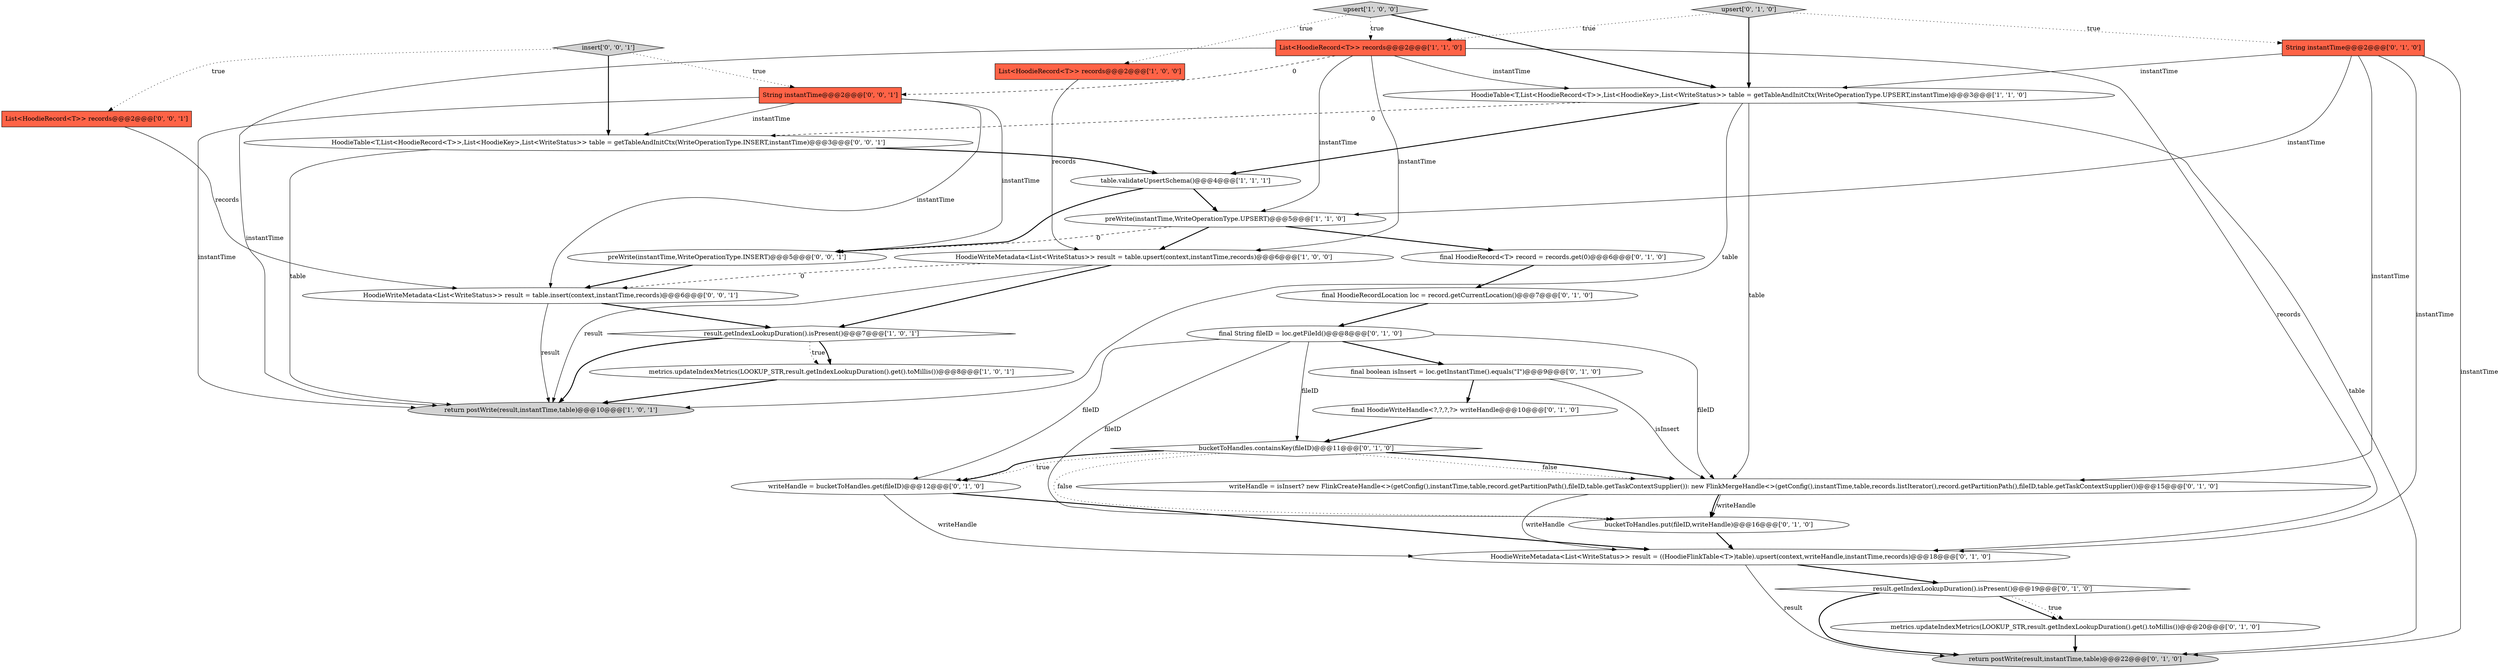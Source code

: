 digraph {
1 [style = filled, label = "HoodieTable<T,List<HoodieRecord<T>>,List<HoodieKey>,List<WriteStatus>> table = getTableAndInitCtx(WriteOperationType.UPSERT,instantTime)@@@3@@@['1', '1', '0']", fillcolor = white, shape = ellipse image = "AAA0AAABBB1BBB"];
21 [style = filled, label = "upsert['0', '1', '0']", fillcolor = lightgray, shape = diamond image = "AAA0AAABBB2BBB"];
3 [style = filled, label = "table.validateUpsertSchema()@@@4@@@['1', '1', '1']", fillcolor = white, shape = ellipse image = "AAA0AAABBB1BBB"];
28 [style = filled, label = "String instantTime@@@2@@@['0', '0', '1']", fillcolor = tomato, shape = box image = "AAA0AAABBB3BBB"];
18 [style = filled, label = "final String fileID = loc.getFileId()@@@8@@@['0', '1', '0']", fillcolor = white, shape = ellipse image = "AAA1AAABBB2BBB"];
17 [style = filled, label = "return postWrite(result,instantTime,table)@@@22@@@['0', '1', '0']", fillcolor = lightgray, shape = ellipse image = "AAA0AAABBB2BBB"];
16 [style = filled, label = "metrics.updateIndexMetrics(LOOKUP_STR,result.getIndexLookupDuration().get().toMillis())@@@20@@@['0', '1', '0']", fillcolor = white, shape = ellipse image = "AAA0AAABBB2BBB"];
26 [style = filled, label = "HoodieWriteMetadata<List<WriteStatus>> result = table.insert(context,instantTime,records)@@@6@@@['0', '0', '1']", fillcolor = white, shape = ellipse image = "AAA0AAABBB3BBB"];
11 [style = filled, label = "writeHandle = bucketToHandles.get(fileID)@@@12@@@['0', '1', '0']", fillcolor = white, shape = ellipse image = "AAA1AAABBB2BBB"];
25 [style = filled, label = "HoodieTable<T,List<HoodieRecord<T>>,List<HoodieKey>,List<WriteStatus>> table = getTableAndInitCtx(WriteOperationType.INSERT,instantTime)@@@3@@@['0', '0', '1']", fillcolor = white, shape = ellipse image = "AAA0AAABBB3BBB"];
6 [style = filled, label = "upsert['1', '0', '0']", fillcolor = lightgray, shape = diamond image = "AAA0AAABBB1BBB"];
24 [style = filled, label = "result.getIndexLookupDuration().isPresent()@@@19@@@['0', '1', '0']", fillcolor = white, shape = diamond image = "AAA0AAABBB2BBB"];
5 [style = filled, label = "metrics.updateIndexMetrics(LOOKUP_STR,result.getIndexLookupDuration().get().toMillis())@@@8@@@['1', '0', '1']", fillcolor = white, shape = ellipse image = "AAA0AAABBB1BBB"];
23 [style = filled, label = "writeHandle = isInsert? new FlinkCreateHandle<>(getConfig(),instantTime,table,record.getPartitionPath(),fileID,table.getTaskContextSupplier()): new FlinkMergeHandle<>(getConfig(),instantTime,table,records.listIterator(),record.getPartitionPath(),fileID,table.getTaskContextSupplier())@@@15@@@['0', '1', '0']", fillcolor = white, shape = ellipse image = "AAA1AAABBB2BBB"];
12 [style = filled, label = "String instantTime@@@2@@@['0', '1', '0']", fillcolor = tomato, shape = box image = "AAA0AAABBB2BBB"];
7 [style = filled, label = "HoodieWriteMetadata<List<WriteStatus>> result = table.upsert(context,instantTime,records)@@@6@@@['1', '0', '0']", fillcolor = white, shape = ellipse image = "AAA0AAABBB1BBB"];
19 [style = filled, label = "final HoodieRecord<T> record = records.get(0)@@@6@@@['0', '1', '0']", fillcolor = white, shape = ellipse image = "AAA0AAABBB2BBB"];
10 [style = filled, label = "bucketToHandles.put(fileID,writeHandle)@@@16@@@['0', '1', '0']", fillcolor = white, shape = ellipse image = "AAA1AAABBB2BBB"];
2 [style = filled, label = "preWrite(instantTime,WriteOperationType.UPSERT)@@@5@@@['1', '1', '0']", fillcolor = white, shape = ellipse image = "AAA0AAABBB1BBB"];
20 [style = filled, label = "final HoodieWriteHandle<?,?,?,?> writeHandle@@@10@@@['0', '1', '0']", fillcolor = white, shape = ellipse image = "AAA1AAABBB2BBB"];
14 [style = filled, label = "final HoodieRecordLocation loc = record.getCurrentLocation()@@@7@@@['0', '1', '0']", fillcolor = white, shape = ellipse image = "AAA1AAABBB2BBB"];
27 [style = filled, label = "List<HoodieRecord<T>> records@@@2@@@['0', '0', '1']", fillcolor = tomato, shape = box image = "AAA0AAABBB3BBB"];
13 [style = filled, label = "final boolean isInsert = loc.getInstantTime().equals(\"I\")@@@9@@@['0', '1', '0']", fillcolor = white, shape = ellipse image = "AAA1AAABBB2BBB"];
15 [style = filled, label = "HoodieWriteMetadata<List<WriteStatus>> result = ((HoodieFlinkTable<T>)table).upsert(context,writeHandle,instantTime,records)@@@18@@@['0', '1', '0']", fillcolor = white, shape = ellipse image = "AAA1AAABBB2BBB"];
22 [style = filled, label = "bucketToHandles.containsKey(fileID)@@@11@@@['0', '1', '0']", fillcolor = white, shape = diamond image = "AAA1AAABBB2BBB"];
29 [style = filled, label = "preWrite(instantTime,WriteOperationType.INSERT)@@@5@@@['0', '0', '1']", fillcolor = white, shape = ellipse image = "AAA0AAABBB3BBB"];
30 [style = filled, label = "insert['0', '0', '1']", fillcolor = lightgray, shape = diamond image = "AAA0AAABBB3BBB"];
0 [style = filled, label = "List<HoodieRecord<T>> records@@@2@@@['1', '0', '0']", fillcolor = tomato, shape = box image = "AAA0AAABBB1BBB"];
4 [style = filled, label = "List<HoodieRecord<T>> records@@@2@@@['1', '1', '0']", fillcolor = tomato, shape = box image = "AAA0AAABBB1BBB"];
9 [style = filled, label = "result.getIndexLookupDuration().isPresent()@@@7@@@['1', '0', '1']", fillcolor = white, shape = diamond image = "AAA0AAABBB1BBB"];
8 [style = filled, label = "return postWrite(result,instantTime,table)@@@10@@@['1', '0', '1']", fillcolor = lightgray, shape = ellipse image = "AAA0AAABBB1BBB"];
18->22 [style = solid, label="fileID"];
22->11 [style = bold, label=""];
3->29 [style = bold, label=""];
4->2 [style = solid, label="instantTime"];
1->25 [style = dashed, label="0"];
25->3 [style = bold, label=""];
25->8 [style = solid, label="table"];
13->23 [style = solid, label="isInsert"];
5->8 [style = bold, label=""];
30->28 [style = dotted, label="true"];
14->18 [style = bold, label=""];
9->5 [style = dotted, label="true"];
12->17 [style = solid, label="instantTime"];
3->2 [style = bold, label=""];
2->7 [style = bold, label=""];
23->15 [style = solid, label="writeHandle"];
4->8 [style = solid, label="instantTime"];
12->23 [style = solid, label="instantTime"];
11->15 [style = solid, label="writeHandle"];
26->8 [style = solid, label="result"];
18->10 [style = solid, label="fileID"];
7->9 [style = bold, label=""];
23->10 [style = bold, label=""];
30->27 [style = dotted, label="true"];
1->23 [style = solid, label="table"];
23->10 [style = solid, label="writeHandle"];
18->13 [style = bold, label=""];
28->8 [style = solid, label="instantTime"];
20->22 [style = bold, label=""];
24->17 [style = bold, label=""];
4->28 [style = dashed, label="0"];
11->15 [style = bold, label=""];
15->24 [style = bold, label=""];
22->11 [style = dotted, label="true"];
30->25 [style = bold, label=""];
26->9 [style = bold, label=""];
12->15 [style = solid, label="instantTime"];
6->0 [style = dotted, label="true"];
18->23 [style = solid, label="fileID"];
12->1 [style = solid, label="instantTime"];
4->1 [style = solid, label="instantTime"];
2->19 [style = bold, label=""];
28->25 [style = solid, label="instantTime"];
1->3 [style = bold, label=""];
6->4 [style = dotted, label="true"];
28->29 [style = solid, label="instantTime"];
7->8 [style = solid, label="result"];
24->16 [style = bold, label=""];
1->8 [style = solid, label="table"];
4->15 [style = solid, label="records"];
18->11 [style = solid, label="fileID"];
28->26 [style = solid, label="instantTime"];
15->17 [style = solid, label="result"];
12->2 [style = solid, label="instantTime"];
24->16 [style = dotted, label="true"];
2->29 [style = dashed, label="0"];
22->23 [style = dotted, label="false"];
10->15 [style = bold, label=""];
27->26 [style = solid, label="records"];
19->14 [style = bold, label=""];
16->17 [style = bold, label=""];
22->23 [style = bold, label=""];
9->8 [style = bold, label=""];
13->20 [style = bold, label=""];
21->1 [style = bold, label=""];
21->12 [style = dotted, label="true"];
7->26 [style = dashed, label="0"];
9->5 [style = bold, label=""];
6->1 [style = bold, label=""];
0->7 [style = solid, label="records"];
22->10 [style = dotted, label="false"];
21->4 [style = dotted, label="true"];
4->7 [style = solid, label="instantTime"];
1->17 [style = solid, label="table"];
29->26 [style = bold, label=""];
}
